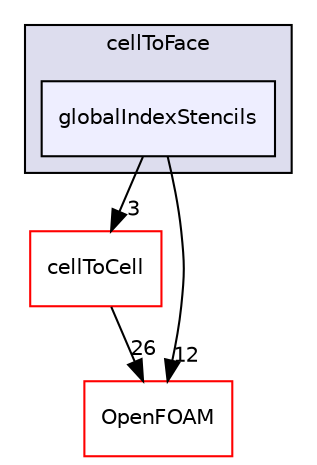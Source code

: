 digraph "src/finiteVolume/fvMesh/extendedStencil/cellToFace/globalIndexStencils" {
  bgcolor=transparent;
  compound=true
  node [ fontsize="10", fontname="Helvetica"];
  edge [ labelfontsize="10", labelfontname="Helvetica"];
  subgraph clusterdir_6b2cdcecd74bbe32713af3749edcc072 {
    graph [ bgcolor="#ddddee", pencolor="black", label="cellToFace" fontname="Helvetica", fontsize="10", URL="dir_6b2cdcecd74bbe32713af3749edcc072.html"]
  dir_40a995384affd54e838e9e7659b3952a [shape=box, label="globalIndexStencils", style="filled", fillcolor="#eeeeff", pencolor="black", URL="dir_40a995384affd54e838e9e7659b3952a.html"];
  }
  dir_29a0ec52e1bec07b305a38b682ef8704 [shape=box label="cellToCell" color="red" URL="dir_29a0ec52e1bec07b305a38b682ef8704.html"];
  dir_c5473ff19b20e6ec4dfe5c310b3778a8 [shape=box label="OpenFOAM" color="red" URL="dir_c5473ff19b20e6ec4dfe5c310b3778a8.html"];
  dir_40a995384affd54e838e9e7659b3952a->dir_29a0ec52e1bec07b305a38b682ef8704 [headlabel="3", labeldistance=1.5 headhref="dir_001120_001116.html"];
  dir_40a995384affd54e838e9e7659b3952a->dir_c5473ff19b20e6ec4dfe5c310b3778a8 [headlabel="12", labeldistance=1.5 headhref="dir_001120_001887.html"];
  dir_29a0ec52e1bec07b305a38b682ef8704->dir_c5473ff19b20e6ec4dfe5c310b3778a8 [headlabel="26", labeldistance=1.5 headhref="dir_001116_001887.html"];
}
